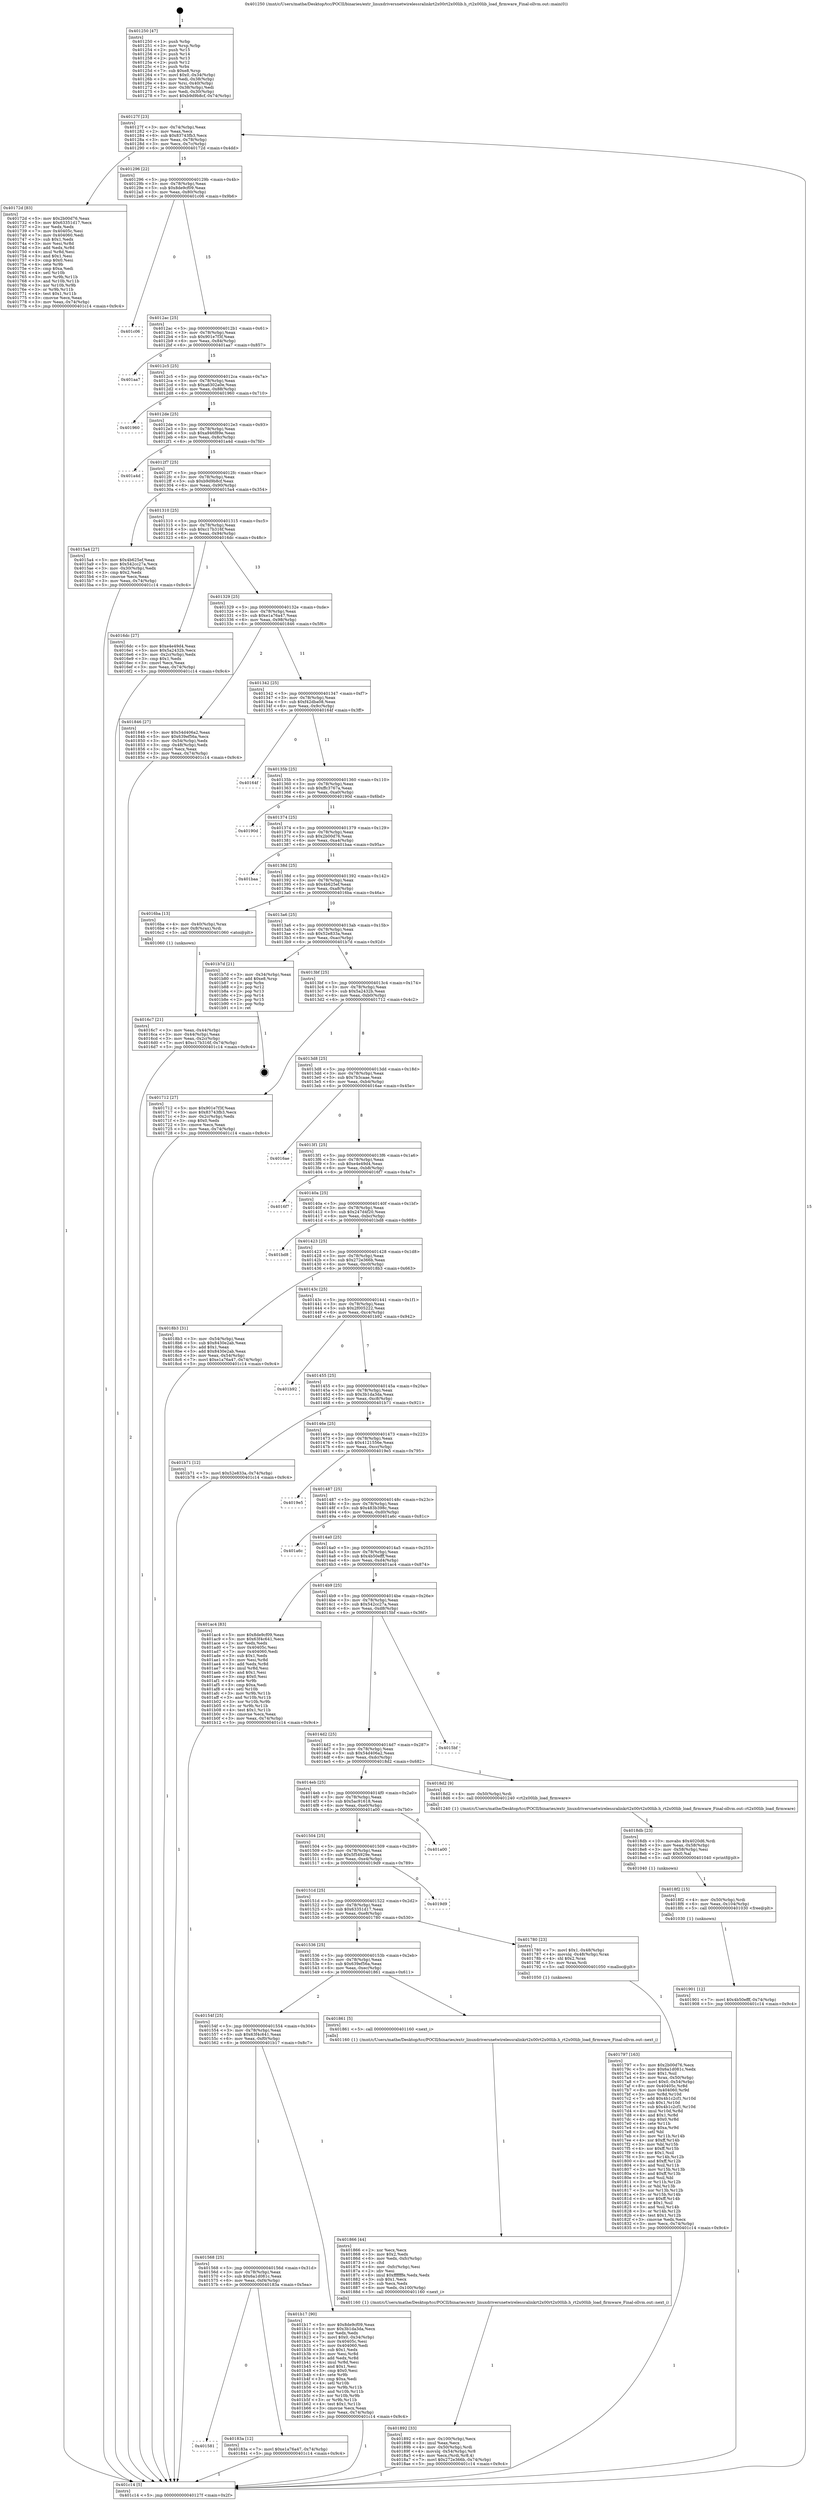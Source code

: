 digraph "0x401250" {
  label = "0x401250 (/mnt/c/Users/mathe/Desktop/tcc/POCII/binaries/extr_linuxdriversnetwirelessralinkrt2x00rt2x00lib.h_rt2x00lib_load_firmware_Final-ollvm.out::main(0))"
  labelloc = "t"
  node[shape=record]

  Entry [label="",width=0.3,height=0.3,shape=circle,fillcolor=black,style=filled]
  "0x40127f" [label="{
     0x40127f [23]\l
     | [instrs]\l
     &nbsp;&nbsp;0x40127f \<+3\>: mov -0x74(%rbp),%eax\l
     &nbsp;&nbsp;0x401282 \<+2\>: mov %eax,%ecx\l
     &nbsp;&nbsp;0x401284 \<+6\>: sub $0x83743fb3,%ecx\l
     &nbsp;&nbsp;0x40128a \<+3\>: mov %eax,-0x78(%rbp)\l
     &nbsp;&nbsp;0x40128d \<+3\>: mov %ecx,-0x7c(%rbp)\l
     &nbsp;&nbsp;0x401290 \<+6\>: je 000000000040172d \<main+0x4dd\>\l
  }"]
  "0x40172d" [label="{
     0x40172d [83]\l
     | [instrs]\l
     &nbsp;&nbsp;0x40172d \<+5\>: mov $0x2b00d76,%eax\l
     &nbsp;&nbsp;0x401732 \<+5\>: mov $0x63351d17,%ecx\l
     &nbsp;&nbsp;0x401737 \<+2\>: xor %edx,%edx\l
     &nbsp;&nbsp;0x401739 \<+7\>: mov 0x40405c,%esi\l
     &nbsp;&nbsp;0x401740 \<+7\>: mov 0x404060,%edi\l
     &nbsp;&nbsp;0x401747 \<+3\>: sub $0x1,%edx\l
     &nbsp;&nbsp;0x40174a \<+3\>: mov %esi,%r8d\l
     &nbsp;&nbsp;0x40174d \<+3\>: add %edx,%r8d\l
     &nbsp;&nbsp;0x401750 \<+4\>: imul %r8d,%esi\l
     &nbsp;&nbsp;0x401754 \<+3\>: and $0x1,%esi\l
     &nbsp;&nbsp;0x401757 \<+3\>: cmp $0x0,%esi\l
     &nbsp;&nbsp;0x40175a \<+4\>: sete %r9b\l
     &nbsp;&nbsp;0x40175e \<+3\>: cmp $0xa,%edi\l
     &nbsp;&nbsp;0x401761 \<+4\>: setl %r10b\l
     &nbsp;&nbsp;0x401765 \<+3\>: mov %r9b,%r11b\l
     &nbsp;&nbsp;0x401768 \<+3\>: and %r10b,%r11b\l
     &nbsp;&nbsp;0x40176b \<+3\>: xor %r10b,%r9b\l
     &nbsp;&nbsp;0x40176e \<+3\>: or %r9b,%r11b\l
     &nbsp;&nbsp;0x401771 \<+4\>: test $0x1,%r11b\l
     &nbsp;&nbsp;0x401775 \<+3\>: cmovne %ecx,%eax\l
     &nbsp;&nbsp;0x401778 \<+3\>: mov %eax,-0x74(%rbp)\l
     &nbsp;&nbsp;0x40177b \<+5\>: jmp 0000000000401c14 \<main+0x9c4\>\l
  }"]
  "0x401296" [label="{
     0x401296 [22]\l
     | [instrs]\l
     &nbsp;&nbsp;0x401296 \<+5\>: jmp 000000000040129b \<main+0x4b\>\l
     &nbsp;&nbsp;0x40129b \<+3\>: mov -0x78(%rbp),%eax\l
     &nbsp;&nbsp;0x40129e \<+5\>: sub $0x8de9cf09,%eax\l
     &nbsp;&nbsp;0x4012a3 \<+3\>: mov %eax,-0x80(%rbp)\l
     &nbsp;&nbsp;0x4012a6 \<+6\>: je 0000000000401c06 \<main+0x9b6\>\l
  }"]
  Exit [label="",width=0.3,height=0.3,shape=circle,fillcolor=black,style=filled,peripheries=2]
  "0x401c06" [label="{
     0x401c06\l
  }", style=dashed]
  "0x4012ac" [label="{
     0x4012ac [25]\l
     | [instrs]\l
     &nbsp;&nbsp;0x4012ac \<+5\>: jmp 00000000004012b1 \<main+0x61\>\l
     &nbsp;&nbsp;0x4012b1 \<+3\>: mov -0x78(%rbp),%eax\l
     &nbsp;&nbsp;0x4012b4 \<+5\>: sub $0x901e7f3f,%eax\l
     &nbsp;&nbsp;0x4012b9 \<+6\>: mov %eax,-0x84(%rbp)\l
     &nbsp;&nbsp;0x4012bf \<+6\>: je 0000000000401aa7 \<main+0x857\>\l
  }"]
  "0x401901" [label="{
     0x401901 [12]\l
     | [instrs]\l
     &nbsp;&nbsp;0x401901 \<+7\>: movl $0x4b50efff,-0x74(%rbp)\l
     &nbsp;&nbsp;0x401908 \<+5\>: jmp 0000000000401c14 \<main+0x9c4\>\l
  }"]
  "0x401aa7" [label="{
     0x401aa7\l
  }", style=dashed]
  "0x4012c5" [label="{
     0x4012c5 [25]\l
     | [instrs]\l
     &nbsp;&nbsp;0x4012c5 \<+5\>: jmp 00000000004012ca \<main+0x7a\>\l
     &nbsp;&nbsp;0x4012ca \<+3\>: mov -0x78(%rbp),%eax\l
     &nbsp;&nbsp;0x4012cd \<+5\>: sub $0xa6302a0e,%eax\l
     &nbsp;&nbsp;0x4012d2 \<+6\>: mov %eax,-0x88(%rbp)\l
     &nbsp;&nbsp;0x4012d8 \<+6\>: je 0000000000401960 \<main+0x710\>\l
  }"]
  "0x4018f2" [label="{
     0x4018f2 [15]\l
     | [instrs]\l
     &nbsp;&nbsp;0x4018f2 \<+4\>: mov -0x50(%rbp),%rdi\l
     &nbsp;&nbsp;0x4018f6 \<+6\>: mov %eax,-0x104(%rbp)\l
     &nbsp;&nbsp;0x4018fc \<+5\>: call 0000000000401030 \<free@plt\>\l
     | [calls]\l
     &nbsp;&nbsp;0x401030 \{1\} (unknown)\l
  }"]
  "0x401960" [label="{
     0x401960\l
  }", style=dashed]
  "0x4012de" [label="{
     0x4012de [25]\l
     | [instrs]\l
     &nbsp;&nbsp;0x4012de \<+5\>: jmp 00000000004012e3 \<main+0x93\>\l
     &nbsp;&nbsp;0x4012e3 \<+3\>: mov -0x78(%rbp),%eax\l
     &nbsp;&nbsp;0x4012e6 \<+5\>: sub $0xa946f89e,%eax\l
     &nbsp;&nbsp;0x4012eb \<+6\>: mov %eax,-0x8c(%rbp)\l
     &nbsp;&nbsp;0x4012f1 \<+6\>: je 0000000000401a4d \<main+0x7fd\>\l
  }"]
  "0x4018db" [label="{
     0x4018db [23]\l
     | [instrs]\l
     &nbsp;&nbsp;0x4018db \<+10\>: movabs $0x4020d6,%rdi\l
     &nbsp;&nbsp;0x4018e5 \<+3\>: mov %eax,-0x58(%rbp)\l
     &nbsp;&nbsp;0x4018e8 \<+3\>: mov -0x58(%rbp),%esi\l
     &nbsp;&nbsp;0x4018eb \<+2\>: mov $0x0,%al\l
     &nbsp;&nbsp;0x4018ed \<+5\>: call 0000000000401040 \<printf@plt\>\l
     | [calls]\l
     &nbsp;&nbsp;0x401040 \{1\} (unknown)\l
  }"]
  "0x401a4d" [label="{
     0x401a4d\l
  }", style=dashed]
  "0x4012f7" [label="{
     0x4012f7 [25]\l
     | [instrs]\l
     &nbsp;&nbsp;0x4012f7 \<+5\>: jmp 00000000004012fc \<main+0xac\>\l
     &nbsp;&nbsp;0x4012fc \<+3\>: mov -0x78(%rbp),%eax\l
     &nbsp;&nbsp;0x4012ff \<+5\>: sub $0xb9d9b8cf,%eax\l
     &nbsp;&nbsp;0x401304 \<+6\>: mov %eax,-0x90(%rbp)\l
     &nbsp;&nbsp;0x40130a \<+6\>: je 00000000004015a4 \<main+0x354\>\l
  }"]
  "0x401892" [label="{
     0x401892 [33]\l
     | [instrs]\l
     &nbsp;&nbsp;0x401892 \<+6\>: mov -0x100(%rbp),%ecx\l
     &nbsp;&nbsp;0x401898 \<+3\>: imul %eax,%ecx\l
     &nbsp;&nbsp;0x40189b \<+4\>: mov -0x50(%rbp),%rdi\l
     &nbsp;&nbsp;0x40189f \<+4\>: movslq -0x54(%rbp),%r8\l
     &nbsp;&nbsp;0x4018a3 \<+4\>: mov %ecx,(%rdi,%r8,4)\l
     &nbsp;&nbsp;0x4018a7 \<+7\>: movl $0x272e366b,-0x74(%rbp)\l
     &nbsp;&nbsp;0x4018ae \<+5\>: jmp 0000000000401c14 \<main+0x9c4\>\l
  }"]
  "0x4015a4" [label="{
     0x4015a4 [27]\l
     | [instrs]\l
     &nbsp;&nbsp;0x4015a4 \<+5\>: mov $0x4b625ef,%eax\l
     &nbsp;&nbsp;0x4015a9 \<+5\>: mov $0x542cc27a,%ecx\l
     &nbsp;&nbsp;0x4015ae \<+3\>: mov -0x30(%rbp),%edx\l
     &nbsp;&nbsp;0x4015b1 \<+3\>: cmp $0x2,%edx\l
     &nbsp;&nbsp;0x4015b4 \<+3\>: cmovne %ecx,%eax\l
     &nbsp;&nbsp;0x4015b7 \<+3\>: mov %eax,-0x74(%rbp)\l
     &nbsp;&nbsp;0x4015ba \<+5\>: jmp 0000000000401c14 \<main+0x9c4\>\l
  }"]
  "0x401310" [label="{
     0x401310 [25]\l
     | [instrs]\l
     &nbsp;&nbsp;0x401310 \<+5\>: jmp 0000000000401315 \<main+0xc5\>\l
     &nbsp;&nbsp;0x401315 \<+3\>: mov -0x78(%rbp),%eax\l
     &nbsp;&nbsp;0x401318 \<+5\>: sub $0xc17b316f,%eax\l
     &nbsp;&nbsp;0x40131d \<+6\>: mov %eax,-0x94(%rbp)\l
     &nbsp;&nbsp;0x401323 \<+6\>: je 00000000004016dc \<main+0x48c\>\l
  }"]
  "0x401c14" [label="{
     0x401c14 [5]\l
     | [instrs]\l
     &nbsp;&nbsp;0x401c14 \<+5\>: jmp 000000000040127f \<main+0x2f\>\l
  }"]
  "0x401250" [label="{
     0x401250 [47]\l
     | [instrs]\l
     &nbsp;&nbsp;0x401250 \<+1\>: push %rbp\l
     &nbsp;&nbsp;0x401251 \<+3\>: mov %rsp,%rbp\l
     &nbsp;&nbsp;0x401254 \<+2\>: push %r15\l
     &nbsp;&nbsp;0x401256 \<+2\>: push %r14\l
     &nbsp;&nbsp;0x401258 \<+2\>: push %r13\l
     &nbsp;&nbsp;0x40125a \<+2\>: push %r12\l
     &nbsp;&nbsp;0x40125c \<+1\>: push %rbx\l
     &nbsp;&nbsp;0x40125d \<+7\>: sub $0xe8,%rsp\l
     &nbsp;&nbsp;0x401264 \<+7\>: movl $0x0,-0x34(%rbp)\l
     &nbsp;&nbsp;0x40126b \<+3\>: mov %edi,-0x38(%rbp)\l
     &nbsp;&nbsp;0x40126e \<+4\>: mov %rsi,-0x40(%rbp)\l
     &nbsp;&nbsp;0x401272 \<+3\>: mov -0x38(%rbp),%edi\l
     &nbsp;&nbsp;0x401275 \<+3\>: mov %edi,-0x30(%rbp)\l
     &nbsp;&nbsp;0x401278 \<+7\>: movl $0xb9d9b8cf,-0x74(%rbp)\l
  }"]
  "0x401866" [label="{
     0x401866 [44]\l
     | [instrs]\l
     &nbsp;&nbsp;0x401866 \<+2\>: xor %ecx,%ecx\l
     &nbsp;&nbsp;0x401868 \<+5\>: mov $0x2,%edx\l
     &nbsp;&nbsp;0x40186d \<+6\>: mov %edx,-0xfc(%rbp)\l
     &nbsp;&nbsp;0x401873 \<+1\>: cltd\l
     &nbsp;&nbsp;0x401874 \<+6\>: mov -0xfc(%rbp),%esi\l
     &nbsp;&nbsp;0x40187a \<+2\>: idiv %esi\l
     &nbsp;&nbsp;0x40187c \<+6\>: imul $0xfffffffe,%edx,%edx\l
     &nbsp;&nbsp;0x401882 \<+3\>: sub $0x1,%ecx\l
     &nbsp;&nbsp;0x401885 \<+2\>: sub %ecx,%edx\l
     &nbsp;&nbsp;0x401887 \<+6\>: mov %edx,-0x100(%rbp)\l
     &nbsp;&nbsp;0x40188d \<+5\>: call 0000000000401160 \<next_i\>\l
     | [calls]\l
     &nbsp;&nbsp;0x401160 \{1\} (/mnt/c/Users/mathe/Desktop/tcc/POCII/binaries/extr_linuxdriversnetwirelessralinkrt2x00rt2x00lib.h_rt2x00lib_load_firmware_Final-ollvm.out::next_i)\l
  }"]
  "0x4016dc" [label="{
     0x4016dc [27]\l
     | [instrs]\l
     &nbsp;&nbsp;0x4016dc \<+5\>: mov $0xe4e49d4,%eax\l
     &nbsp;&nbsp;0x4016e1 \<+5\>: mov $0x5a2432b,%ecx\l
     &nbsp;&nbsp;0x4016e6 \<+3\>: mov -0x2c(%rbp),%edx\l
     &nbsp;&nbsp;0x4016e9 \<+3\>: cmp $0x1,%edx\l
     &nbsp;&nbsp;0x4016ec \<+3\>: cmovl %ecx,%eax\l
     &nbsp;&nbsp;0x4016ef \<+3\>: mov %eax,-0x74(%rbp)\l
     &nbsp;&nbsp;0x4016f2 \<+5\>: jmp 0000000000401c14 \<main+0x9c4\>\l
  }"]
  "0x401329" [label="{
     0x401329 [25]\l
     | [instrs]\l
     &nbsp;&nbsp;0x401329 \<+5\>: jmp 000000000040132e \<main+0xde\>\l
     &nbsp;&nbsp;0x40132e \<+3\>: mov -0x78(%rbp),%eax\l
     &nbsp;&nbsp;0x401331 \<+5\>: sub $0xe1a76a47,%eax\l
     &nbsp;&nbsp;0x401336 \<+6\>: mov %eax,-0x98(%rbp)\l
     &nbsp;&nbsp;0x40133c \<+6\>: je 0000000000401846 \<main+0x5f6\>\l
  }"]
  "0x401581" [label="{
     0x401581\l
  }", style=dashed]
  "0x401846" [label="{
     0x401846 [27]\l
     | [instrs]\l
     &nbsp;&nbsp;0x401846 \<+5\>: mov $0x54d406a2,%eax\l
     &nbsp;&nbsp;0x40184b \<+5\>: mov $0x639ef56a,%ecx\l
     &nbsp;&nbsp;0x401850 \<+3\>: mov -0x54(%rbp),%edx\l
     &nbsp;&nbsp;0x401853 \<+3\>: cmp -0x48(%rbp),%edx\l
     &nbsp;&nbsp;0x401856 \<+3\>: cmovl %ecx,%eax\l
     &nbsp;&nbsp;0x401859 \<+3\>: mov %eax,-0x74(%rbp)\l
     &nbsp;&nbsp;0x40185c \<+5\>: jmp 0000000000401c14 \<main+0x9c4\>\l
  }"]
  "0x401342" [label="{
     0x401342 [25]\l
     | [instrs]\l
     &nbsp;&nbsp;0x401342 \<+5\>: jmp 0000000000401347 \<main+0xf7\>\l
     &nbsp;&nbsp;0x401347 \<+3\>: mov -0x78(%rbp),%eax\l
     &nbsp;&nbsp;0x40134a \<+5\>: sub $0xf42dba08,%eax\l
     &nbsp;&nbsp;0x40134f \<+6\>: mov %eax,-0x9c(%rbp)\l
     &nbsp;&nbsp;0x401355 \<+6\>: je 000000000040164f \<main+0x3ff\>\l
  }"]
  "0x40183a" [label="{
     0x40183a [12]\l
     | [instrs]\l
     &nbsp;&nbsp;0x40183a \<+7\>: movl $0xe1a76a47,-0x74(%rbp)\l
     &nbsp;&nbsp;0x401841 \<+5\>: jmp 0000000000401c14 \<main+0x9c4\>\l
  }"]
  "0x40164f" [label="{
     0x40164f\l
  }", style=dashed]
  "0x40135b" [label="{
     0x40135b [25]\l
     | [instrs]\l
     &nbsp;&nbsp;0x40135b \<+5\>: jmp 0000000000401360 \<main+0x110\>\l
     &nbsp;&nbsp;0x401360 \<+3\>: mov -0x78(%rbp),%eax\l
     &nbsp;&nbsp;0x401363 \<+5\>: sub $0xffc3767a,%eax\l
     &nbsp;&nbsp;0x401368 \<+6\>: mov %eax,-0xa0(%rbp)\l
     &nbsp;&nbsp;0x40136e \<+6\>: je 000000000040190d \<main+0x6bd\>\l
  }"]
  "0x401568" [label="{
     0x401568 [25]\l
     | [instrs]\l
     &nbsp;&nbsp;0x401568 \<+5\>: jmp 000000000040156d \<main+0x31d\>\l
     &nbsp;&nbsp;0x40156d \<+3\>: mov -0x78(%rbp),%eax\l
     &nbsp;&nbsp;0x401570 \<+5\>: sub $0x6a1d081c,%eax\l
     &nbsp;&nbsp;0x401575 \<+6\>: mov %eax,-0xf4(%rbp)\l
     &nbsp;&nbsp;0x40157b \<+6\>: je 000000000040183a \<main+0x5ea\>\l
  }"]
  "0x40190d" [label="{
     0x40190d\l
  }", style=dashed]
  "0x401374" [label="{
     0x401374 [25]\l
     | [instrs]\l
     &nbsp;&nbsp;0x401374 \<+5\>: jmp 0000000000401379 \<main+0x129\>\l
     &nbsp;&nbsp;0x401379 \<+3\>: mov -0x78(%rbp),%eax\l
     &nbsp;&nbsp;0x40137c \<+5\>: sub $0x2b00d76,%eax\l
     &nbsp;&nbsp;0x401381 \<+6\>: mov %eax,-0xa4(%rbp)\l
     &nbsp;&nbsp;0x401387 \<+6\>: je 0000000000401baa \<main+0x95a\>\l
  }"]
  "0x401b17" [label="{
     0x401b17 [90]\l
     | [instrs]\l
     &nbsp;&nbsp;0x401b17 \<+5\>: mov $0x8de9cf09,%eax\l
     &nbsp;&nbsp;0x401b1c \<+5\>: mov $0x3b1da3da,%ecx\l
     &nbsp;&nbsp;0x401b21 \<+2\>: xor %edx,%edx\l
     &nbsp;&nbsp;0x401b23 \<+7\>: movl $0x0,-0x34(%rbp)\l
     &nbsp;&nbsp;0x401b2a \<+7\>: mov 0x40405c,%esi\l
     &nbsp;&nbsp;0x401b31 \<+7\>: mov 0x404060,%edi\l
     &nbsp;&nbsp;0x401b38 \<+3\>: sub $0x1,%edx\l
     &nbsp;&nbsp;0x401b3b \<+3\>: mov %esi,%r8d\l
     &nbsp;&nbsp;0x401b3e \<+3\>: add %edx,%r8d\l
     &nbsp;&nbsp;0x401b41 \<+4\>: imul %r8d,%esi\l
     &nbsp;&nbsp;0x401b45 \<+3\>: and $0x1,%esi\l
     &nbsp;&nbsp;0x401b48 \<+3\>: cmp $0x0,%esi\l
     &nbsp;&nbsp;0x401b4b \<+4\>: sete %r9b\l
     &nbsp;&nbsp;0x401b4f \<+3\>: cmp $0xa,%edi\l
     &nbsp;&nbsp;0x401b52 \<+4\>: setl %r10b\l
     &nbsp;&nbsp;0x401b56 \<+3\>: mov %r9b,%r11b\l
     &nbsp;&nbsp;0x401b59 \<+3\>: and %r10b,%r11b\l
     &nbsp;&nbsp;0x401b5c \<+3\>: xor %r10b,%r9b\l
     &nbsp;&nbsp;0x401b5f \<+3\>: or %r9b,%r11b\l
     &nbsp;&nbsp;0x401b62 \<+4\>: test $0x1,%r11b\l
     &nbsp;&nbsp;0x401b66 \<+3\>: cmovne %ecx,%eax\l
     &nbsp;&nbsp;0x401b69 \<+3\>: mov %eax,-0x74(%rbp)\l
     &nbsp;&nbsp;0x401b6c \<+5\>: jmp 0000000000401c14 \<main+0x9c4\>\l
  }"]
  "0x401baa" [label="{
     0x401baa\l
  }", style=dashed]
  "0x40138d" [label="{
     0x40138d [25]\l
     | [instrs]\l
     &nbsp;&nbsp;0x40138d \<+5\>: jmp 0000000000401392 \<main+0x142\>\l
     &nbsp;&nbsp;0x401392 \<+3\>: mov -0x78(%rbp),%eax\l
     &nbsp;&nbsp;0x401395 \<+5\>: sub $0x4b625ef,%eax\l
     &nbsp;&nbsp;0x40139a \<+6\>: mov %eax,-0xa8(%rbp)\l
     &nbsp;&nbsp;0x4013a0 \<+6\>: je 00000000004016ba \<main+0x46a\>\l
  }"]
  "0x40154f" [label="{
     0x40154f [25]\l
     | [instrs]\l
     &nbsp;&nbsp;0x40154f \<+5\>: jmp 0000000000401554 \<main+0x304\>\l
     &nbsp;&nbsp;0x401554 \<+3\>: mov -0x78(%rbp),%eax\l
     &nbsp;&nbsp;0x401557 \<+5\>: sub $0x63f4c641,%eax\l
     &nbsp;&nbsp;0x40155c \<+6\>: mov %eax,-0xf0(%rbp)\l
     &nbsp;&nbsp;0x401562 \<+6\>: je 0000000000401b17 \<main+0x8c7\>\l
  }"]
  "0x4016ba" [label="{
     0x4016ba [13]\l
     | [instrs]\l
     &nbsp;&nbsp;0x4016ba \<+4\>: mov -0x40(%rbp),%rax\l
     &nbsp;&nbsp;0x4016be \<+4\>: mov 0x8(%rax),%rdi\l
     &nbsp;&nbsp;0x4016c2 \<+5\>: call 0000000000401060 \<atoi@plt\>\l
     | [calls]\l
     &nbsp;&nbsp;0x401060 \{1\} (unknown)\l
  }"]
  "0x4013a6" [label="{
     0x4013a6 [25]\l
     | [instrs]\l
     &nbsp;&nbsp;0x4013a6 \<+5\>: jmp 00000000004013ab \<main+0x15b\>\l
     &nbsp;&nbsp;0x4013ab \<+3\>: mov -0x78(%rbp),%eax\l
     &nbsp;&nbsp;0x4013ae \<+5\>: sub $0x52e833a,%eax\l
     &nbsp;&nbsp;0x4013b3 \<+6\>: mov %eax,-0xac(%rbp)\l
     &nbsp;&nbsp;0x4013b9 \<+6\>: je 0000000000401b7d \<main+0x92d\>\l
  }"]
  "0x4016c7" [label="{
     0x4016c7 [21]\l
     | [instrs]\l
     &nbsp;&nbsp;0x4016c7 \<+3\>: mov %eax,-0x44(%rbp)\l
     &nbsp;&nbsp;0x4016ca \<+3\>: mov -0x44(%rbp),%eax\l
     &nbsp;&nbsp;0x4016cd \<+3\>: mov %eax,-0x2c(%rbp)\l
     &nbsp;&nbsp;0x4016d0 \<+7\>: movl $0xc17b316f,-0x74(%rbp)\l
     &nbsp;&nbsp;0x4016d7 \<+5\>: jmp 0000000000401c14 \<main+0x9c4\>\l
  }"]
  "0x401861" [label="{
     0x401861 [5]\l
     | [instrs]\l
     &nbsp;&nbsp;0x401861 \<+5\>: call 0000000000401160 \<next_i\>\l
     | [calls]\l
     &nbsp;&nbsp;0x401160 \{1\} (/mnt/c/Users/mathe/Desktop/tcc/POCII/binaries/extr_linuxdriversnetwirelessralinkrt2x00rt2x00lib.h_rt2x00lib_load_firmware_Final-ollvm.out::next_i)\l
  }"]
  "0x401b7d" [label="{
     0x401b7d [21]\l
     | [instrs]\l
     &nbsp;&nbsp;0x401b7d \<+3\>: mov -0x34(%rbp),%eax\l
     &nbsp;&nbsp;0x401b80 \<+7\>: add $0xe8,%rsp\l
     &nbsp;&nbsp;0x401b87 \<+1\>: pop %rbx\l
     &nbsp;&nbsp;0x401b88 \<+2\>: pop %r12\l
     &nbsp;&nbsp;0x401b8a \<+2\>: pop %r13\l
     &nbsp;&nbsp;0x401b8c \<+2\>: pop %r14\l
     &nbsp;&nbsp;0x401b8e \<+2\>: pop %r15\l
     &nbsp;&nbsp;0x401b90 \<+1\>: pop %rbp\l
     &nbsp;&nbsp;0x401b91 \<+1\>: ret\l
  }"]
  "0x4013bf" [label="{
     0x4013bf [25]\l
     | [instrs]\l
     &nbsp;&nbsp;0x4013bf \<+5\>: jmp 00000000004013c4 \<main+0x174\>\l
     &nbsp;&nbsp;0x4013c4 \<+3\>: mov -0x78(%rbp),%eax\l
     &nbsp;&nbsp;0x4013c7 \<+5\>: sub $0x5a2432b,%eax\l
     &nbsp;&nbsp;0x4013cc \<+6\>: mov %eax,-0xb0(%rbp)\l
     &nbsp;&nbsp;0x4013d2 \<+6\>: je 0000000000401712 \<main+0x4c2\>\l
  }"]
  "0x401797" [label="{
     0x401797 [163]\l
     | [instrs]\l
     &nbsp;&nbsp;0x401797 \<+5\>: mov $0x2b00d76,%ecx\l
     &nbsp;&nbsp;0x40179c \<+5\>: mov $0x6a1d081c,%edx\l
     &nbsp;&nbsp;0x4017a1 \<+3\>: mov $0x1,%sil\l
     &nbsp;&nbsp;0x4017a4 \<+4\>: mov %rax,-0x50(%rbp)\l
     &nbsp;&nbsp;0x4017a8 \<+7\>: movl $0x0,-0x54(%rbp)\l
     &nbsp;&nbsp;0x4017af \<+8\>: mov 0x40405c,%r8d\l
     &nbsp;&nbsp;0x4017b7 \<+8\>: mov 0x404060,%r9d\l
     &nbsp;&nbsp;0x4017bf \<+3\>: mov %r8d,%r10d\l
     &nbsp;&nbsp;0x4017c2 \<+7\>: add $0x4b1c2cf1,%r10d\l
     &nbsp;&nbsp;0x4017c9 \<+4\>: sub $0x1,%r10d\l
     &nbsp;&nbsp;0x4017cd \<+7\>: sub $0x4b1c2cf1,%r10d\l
     &nbsp;&nbsp;0x4017d4 \<+4\>: imul %r10d,%r8d\l
     &nbsp;&nbsp;0x4017d8 \<+4\>: and $0x1,%r8d\l
     &nbsp;&nbsp;0x4017dc \<+4\>: cmp $0x0,%r8d\l
     &nbsp;&nbsp;0x4017e0 \<+4\>: sete %r11b\l
     &nbsp;&nbsp;0x4017e4 \<+4\>: cmp $0xa,%r9d\l
     &nbsp;&nbsp;0x4017e8 \<+3\>: setl %bl\l
     &nbsp;&nbsp;0x4017eb \<+3\>: mov %r11b,%r14b\l
     &nbsp;&nbsp;0x4017ee \<+4\>: xor $0xff,%r14b\l
     &nbsp;&nbsp;0x4017f2 \<+3\>: mov %bl,%r15b\l
     &nbsp;&nbsp;0x4017f5 \<+4\>: xor $0xff,%r15b\l
     &nbsp;&nbsp;0x4017f9 \<+4\>: xor $0x1,%sil\l
     &nbsp;&nbsp;0x4017fd \<+3\>: mov %r14b,%r12b\l
     &nbsp;&nbsp;0x401800 \<+4\>: and $0xff,%r12b\l
     &nbsp;&nbsp;0x401804 \<+3\>: and %sil,%r11b\l
     &nbsp;&nbsp;0x401807 \<+3\>: mov %r15b,%r13b\l
     &nbsp;&nbsp;0x40180a \<+4\>: and $0xff,%r13b\l
     &nbsp;&nbsp;0x40180e \<+3\>: and %sil,%bl\l
     &nbsp;&nbsp;0x401811 \<+3\>: or %r11b,%r12b\l
     &nbsp;&nbsp;0x401814 \<+3\>: or %bl,%r13b\l
     &nbsp;&nbsp;0x401817 \<+3\>: xor %r13b,%r12b\l
     &nbsp;&nbsp;0x40181a \<+3\>: or %r15b,%r14b\l
     &nbsp;&nbsp;0x40181d \<+4\>: xor $0xff,%r14b\l
     &nbsp;&nbsp;0x401821 \<+4\>: or $0x1,%sil\l
     &nbsp;&nbsp;0x401825 \<+3\>: and %sil,%r14b\l
     &nbsp;&nbsp;0x401828 \<+3\>: or %r14b,%r12b\l
     &nbsp;&nbsp;0x40182b \<+4\>: test $0x1,%r12b\l
     &nbsp;&nbsp;0x40182f \<+3\>: cmovne %edx,%ecx\l
     &nbsp;&nbsp;0x401832 \<+3\>: mov %ecx,-0x74(%rbp)\l
     &nbsp;&nbsp;0x401835 \<+5\>: jmp 0000000000401c14 \<main+0x9c4\>\l
  }"]
  "0x401712" [label="{
     0x401712 [27]\l
     | [instrs]\l
     &nbsp;&nbsp;0x401712 \<+5\>: mov $0x901e7f3f,%eax\l
     &nbsp;&nbsp;0x401717 \<+5\>: mov $0x83743fb3,%ecx\l
     &nbsp;&nbsp;0x40171c \<+3\>: mov -0x2c(%rbp),%edx\l
     &nbsp;&nbsp;0x40171f \<+3\>: cmp $0x0,%edx\l
     &nbsp;&nbsp;0x401722 \<+3\>: cmove %ecx,%eax\l
     &nbsp;&nbsp;0x401725 \<+3\>: mov %eax,-0x74(%rbp)\l
     &nbsp;&nbsp;0x401728 \<+5\>: jmp 0000000000401c14 \<main+0x9c4\>\l
  }"]
  "0x4013d8" [label="{
     0x4013d8 [25]\l
     | [instrs]\l
     &nbsp;&nbsp;0x4013d8 \<+5\>: jmp 00000000004013dd \<main+0x18d\>\l
     &nbsp;&nbsp;0x4013dd \<+3\>: mov -0x78(%rbp),%eax\l
     &nbsp;&nbsp;0x4013e0 \<+5\>: sub $0x7b3caae,%eax\l
     &nbsp;&nbsp;0x4013e5 \<+6\>: mov %eax,-0xb4(%rbp)\l
     &nbsp;&nbsp;0x4013eb \<+6\>: je 00000000004016ae \<main+0x45e\>\l
  }"]
  "0x401536" [label="{
     0x401536 [25]\l
     | [instrs]\l
     &nbsp;&nbsp;0x401536 \<+5\>: jmp 000000000040153b \<main+0x2eb\>\l
     &nbsp;&nbsp;0x40153b \<+3\>: mov -0x78(%rbp),%eax\l
     &nbsp;&nbsp;0x40153e \<+5\>: sub $0x639ef56a,%eax\l
     &nbsp;&nbsp;0x401543 \<+6\>: mov %eax,-0xec(%rbp)\l
     &nbsp;&nbsp;0x401549 \<+6\>: je 0000000000401861 \<main+0x611\>\l
  }"]
  "0x4016ae" [label="{
     0x4016ae\l
  }", style=dashed]
  "0x4013f1" [label="{
     0x4013f1 [25]\l
     | [instrs]\l
     &nbsp;&nbsp;0x4013f1 \<+5\>: jmp 00000000004013f6 \<main+0x1a6\>\l
     &nbsp;&nbsp;0x4013f6 \<+3\>: mov -0x78(%rbp),%eax\l
     &nbsp;&nbsp;0x4013f9 \<+5\>: sub $0xe4e49d4,%eax\l
     &nbsp;&nbsp;0x4013fe \<+6\>: mov %eax,-0xb8(%rbp)\l
     &nbsp;&nbsp;0x401404 \<+6\>: je 00000000004016f7 \<main+0x4a7\>\l
  }"]
  "0x401780" [label="{
     0x401780 [23]\l
     | [instrs]\l
     &nbsp;&nbsp;0x401780 \<+7\>: movl $0x1,-0x48(%rbp)\l
     &nbsp;&nbsp;0x401787 \<+4\>: movslq -0x48(%rbp),%rax\l
     &nbsp;&nbsp;0x40178b \<+4\>: shl $0x2,%rax\l
     &nbsp;&nbsp;0x40178f \<+3\>: mov %rax,%rdi\l
     &nbsp;&nbsp;0x401792 \<+5\>: call 0000000000401050 \<malloc@plt\>\l
     | [calls]\l
     &nbsp;&nbsp;0x401050 \{1\} (unknown)\l
  }"]
  "0x4016f7" [label="{
     0x4016f7\l
  }", style=dashed]
  "0x40140a" [label="{
     0x40140a [25]\l
     | [instrs]\l
     &nbsp;&nbsp;0x40140a \<+5\>: jmp 000000000040140f \<main+0x1bf\>\l
     &nbsp;&nbsp;0x40140f \<+3\>: mov -0x78(%rbp),%eax\l
     &nbsp;&nbsp;0x401412 \<+5\>: sub $0x247d4f20,%eax\l
     &nbsp;&nbsp;0x401417 \<+6\>: mov %eax,-0xbc(%rbp)\l
     &nbsp;&nbsp;0x40141d \<+6\>: je 0000000000401bd8 \<main+0x988\>\l
  }"]
  "0x40151d" [label="{
     0x40151d [25]\l
     | [instrs]\l
     &nbsp;&nbsp;0x40151d \<+5\>: jmp 0000000000401522 \<main+0x2d2\>\l
     &nbsp;&nbsp;0x401522 \<+3\>: mov -0x78(%rbp),%eax\l
     &nbsp;&nbsp;0x401525 \<+5\>: sub $0x63351d17,%eax\l
     &nbsp;&nbsp;0x40152a \<+6\>: mov %eax,-0xe8(%rbp)\l
     &nbsp;&nbsp;0x401530 \<+6\>: je 0000000000401780 \<main+0x530\>\l
  }"]
  "0x401bd8" [label="{
     0x401bd8\l
  }", style=dashed]
  "0x401423" [label="{
     0x401423 [25]\l
     | [instrs]\l
     &nbsp;&nbsp;0x401423 \<+5\>: jmp 0000000000401428 \<main+0x1d8\>\l
     &nbsp;&nbsp;0x401428 \<+3\>: mov -0x78(%rbp),%eax\l
     &nbsp;&nbsp;0x40142b \<+5\>: sub $0x272e366b,%eax\l
     &nbsp;&nbsp;0x401430 \<+6\>: mov %eax,-0xc0(%rbp)\l
     &nbsp;&nbsp;0x401436 \<+6\>: je 00000000004018b3 \<main+0x663\>\l
  }"]
  "0x4019d9" [label="{
     0x4019d9\l
  }", style=dashed]
  "0x4018b3" [label="{
     0x4018b3 [31]\l
     | [instrs]\l
     &nbsp;&nbsp;0x4018b3 \<+3\>: mov -0x54(%rbp),%eax\l
     &nbsp;&nbsp;0x4018b6 \<+5\>: sub $0x8430e2ab,%eax\l
     &nbsp;&nbsp;0x4018bb \<+3\>: add $0x1,%eax\l
     &nbsp;&nbsp;0x4018be \<+5\>: add $0x8430e2ab,%eax\l
     &nbsp;&nbsp;0x4018c3 \<+3\>: mov %eax,-0x54(%rbp)\l
     &nbsp;&nbsp;0x4018c6 \<+7\>: movl $0xe1a76a47,-0x74(%rbp)\l
     &nbsp;&nbsp;0x4018cd \<+5\>: jmp 0000000000401c14 \<main+0x9c4\>\l
  }"]
  "0x40143c" [label="{
     0x40143c [25]\l
     | [instrs]\l
     &nbsp;&nbsp;0x40143c \<+5\>: jmp 0000000000401441 \<main+0x1f1\>\l
     &nbsp;&nbsp;0x401441 \<+3\>: mov -0x78(%rbp),%eax\l
     &nbsp;&nbsp;0x401444 \<+5\>: sub $0x2f005222,%eax\l
     &nbsp;&nbsp;0x401449 \<+6\>: mov %eax,-0xc4(%rbp)\l
     &nbsp;&nbsp;0x40144f \<+6\>: je 0000000000401b92 \<main+0x942\>\l
  }"]
  "0x401504" [label="{
     0x401504 [25]\l
     | [instrs]\l
     &nbsp;&nbsp;0x401504 \<+5\>: jmp 0000000000401509 \<main+0x2b9\>\l
     &nbsp;&nbsp;0x401509 \<+3\>: mov -0x78(%rbp),%eax\l
     &nbsp;&nbsp;0x40150c \<+5\>: sub $0x5f54929e,%eax\l
     &nbsp;&nbsp;0x401511 \<+6\>: mov %eax,-0xe4(%rbp)\l
     &nbsp;&nbsp;0x401517 \<+6\>: je 00000000004019d9 \<main+0x789\>\l
  }"]
  "0x401b92" [label="{
     0x401b92\l
  }", style=dashed]
  "0x401455" [label="{
     0x401455 [25]\l
     | [instrs]\l
     &nbsp;&nbsp;0x401455 \<+5\>: jmp 000000000040145a \<main+0x20a\>\l
     &nbsp;&nbsp;0x40145a \<+3\>: mov -0x78(%rbp),%eax\l
     &nbsp;&nbsp;0x40145d \<+5\>: sub $0x3b1da3da,%eax\l
     &nbsp;&nbsp;0x401462 \<+6\>: mov %eax,-0xc8(%rbp)\l
     &nbsp;&nbsp;0x401468 \<+6\>: je 0000000000401b71 \<main+0x921\>\l
  }"]
  "0x401a00" [label="{
     0x401a00\l
  }", style=dashed]
  "0x401b71" [label="{
     0x401b71 [12]\l
     | [instrs]\l
     &nbsp;&nbsp;0x401b71 \<+7\>: movl $0x52e833a,-0x74(%rbp)\l
     &nbsp;&nbsp;0x401b78 \<+5\>: jmp 0000000000401c14 \<main+0x9c4\>\l
  }"]
  "0x40146e" [label="{
     0x40146e [25]\l
     | [instrs]\l
     &nbsp;&nbsp;0x40146e \<+5\>: jmp 0000000000401473 \<main+0x223\>\l
     &nbsp;&nbsp;0x401473 \<+3\>: mov -0x78(%rbp),%eax\l
     &nbsp;&nbsp;0x401476 \<+5\>: sub $0x4121556e,%eax\l
     &nbsp;&nbsp;0x40147b \<+6\>: mov %eax,-0xcc(%rbp)\l
     &nbsp;&nbsp;0x401481 \<+6\>: je 00000000004019e5 \<main+0x795\>\l
  }"]
  "0x4014eb" [label="{
     0x4014eb [25]\l
     | [instrs]\l
     &nbsp;&nbsp;0x4014eb \<+5\>: jmp 00000000004014f0 \<main+0x2a0\>\l
     &nbsp;&nbsp;0x4014f0 \<+3\>: mov -0x78(%rbp),%eax\l
     &nbsp;&nbsp;0x4014f3 \<+5\>: sub $0x5ac91618,%eax\l
     &nbsp;&nbsp;0x4014f8 \<+6\>: mov %eax,-0xe0(%rbp)\l
     &nbsp;&nbsp;0x4014fe \<+6\>: je 0000000000401a00 \<main+0x7b0\>\l
  }"]
  "0x4019e5" [label="{
     0x4019e5\l
  }", style=dashed]
  "0x401487" [label="{
     0x401487 [25]\l
     | [instrs]\l
     &nbsp;&nbsp;0x401487 \<+5\>: jmp 000000000040148c \<main+0x23c\>\l
     &nbsp;&nbsp;0x40148c \<+3\>: mov -0x78(%rbp),%eax\l
     &nbsp;&nbsp;0x40148f \<+5\>: sub $0x483b398c,%eax\l
     &nbsp;&nbsp;0x401494 \<+6\>: mov %eax,-0xd0(%rbp)\l
     &nbsp;&nbsp;0x40149a \<+6\>: je 0000000000401a6c \<main+0x81c\>\l
  }"]
  "0x4018d2" [label="{
     0x4018d2 [9]\l
     | [instrs]\l
     &nbsp;&nbsp;0x4018d2 \<+4\>: mov -0x50(%rbp),%rdi\l
     &nbsp;&nbsp;0x4018d6 \<+5\>: call 0000000000401240 \<rt2x00lib_load_firmware\>\l
     | [calls]\l
     &nbsp;&nbsp;0x401240 \{1\} (/mnt/c/Users/mathe/Desktop/tcc/POCII/binaries/extr_linuxdriversnetwirelessralinkrt2x00rt2x00lib.h_rt2x00lib_load_firmware_Final-ollvm.out::rt2x00lib_load_firmware)\l
  }"]
  "0x401a6c" [label="{
     0x401a6c\l
  }", style=dashed]
  "0x4014a0" [label="{
     0x4014a0 [25]\l
     | [instrs]\l
     &nbsp;&nbsp;0x4014a0 \<+5\>: jmp 00000000004014a5 \<main+0x255\>\l
     &nbsp;&nbsp;0x4014a5 \<+3\>: mov -0x78(%rbp),%eax\l
     &nbsp;&nbsp;0x4014a8 \<+5\>: sub $0x4b50efff,%eax\l
     &nbsp;&nbsp;0x4014ad \<+6\>: mov %eax,-0xd4(%rbp)\l
     &nbsp;&nbsp;0x4014b3 \<+6\>: je 0000000000401ac4 \<main+0x874\>\l
  }"]
  "0x4014d2" [label="{
     0x4014d2 [25]\l
     | [instrs]\l
     &nbsp;&nbsp;0x4014d2 \<+5\>: jmp 00000000004014d7 \<main+0x287\>\l
     &nbsp;&nbsp;0x4014d7 \<+3\>: mov -0x78(%rbp),%eax\l
     &nbsp;&nbsp;0x4014da \<+5\>: sub $0x54d406a2,%eax\l
     &nbsp;&nbsp;0x4014df \<+6\>: mov %eax,-0xdc(%rbp)\l
     &nbsp;&nbsp;0x4014e5 \<+6\>: je 00000000004018d2 \<main+0x682\>\l
  }"]
  "0x401ac4" [label="{
     0x401ac4 [83]\l
     | [instrs]\l
     &nbsp;&nbsp;0x401ac4 \<+5\>: mov $0x8de9cf09,%eax\l
     &nbsp;&nbsp;0x401ac9 \<+5\>: mov $0x63f4c641,%ecx\l
     &nbsp;&nbsp;0x401ace \<+2\>: xor %edx,%edx\l
     &nbsp;&nbsp;0x401ad0 \<+7\>: mov 0x40405c,%esi\l
     &nbsp;&nbsp;0x401ad7 \<+7\>: mov 0x404060,%edi\l
     &nbsp;&nbsp;0x401ade \<+3\>: sub $0x1,%edx\l
     &nbsp;&nbsp;0x401ae1 \<+3\>: mov %esi,%r8d\l
     &nbsp;&nbsp;0x401ae4 \<+3\>: add %edx,%r8d\l
     &nbsp;&nbsp;0x401ae7 \<+4\>: imul %r8d,%esi\l
     &nbsp;&nbsp;0x401aeb \<+3\>: and $0x1,%esi\l
     &nbsp;&nbsp;0x401aee \<+3\>: cmp $0x0,%esi\l
     &nbsp;&nbsp;0x401af1 \<+4\>: sete %r9b\l
     &nbsp;&nbsp;0x401af5 \<+3\>: cmp $0xa,%edi\l
     &nbsp;&nbsp;0x401af8 \<+4\>: setl %r10b\l
     &nbsp;&nbsp;0x401afc \<+3\>: mov %r9b,%r11b\l
     &nbsp;&nbsp;0x401aff \<+3\>: and %r10b,%r11b\l
     &nbsp;&nbsp;0x401b02 \<+3\>: xor %r10b,%r9b\l
     &nbsp;&nbsp;0x401b05 \<+3\>: or %r9b,%r11b\l
     &nbsp;&nbsp;0x401b08 \<+4\>: test $0x1,%r11b\l
     &nbsp;&nbsp;0x401b0c \<+3\>: cmovne %ecx,%eax\l
     &nbsp;&nbsp;0x401b0f \<+3\>: mov %eax,-0x74(%rbp)\l
     &nbsp;&nbsp;0x401b12 \<+5\>: jmp 0000000000401c14 \<main+0x9c4\>\l
  }"]
  "0x4014b9" [label="{
     0x4014b9 [25]\l
     | [instrs]\l
     &nbsp;&nbsp;0x4014b9 \<+5\>: jmp 00000000004014be \<main+0x26e\>\l
     &nbsp;&nbsp;0x4014be \<+3\>: mov -0x78(%rbp),%eax\l
     &nbsp;&nbsp;0x4014c1 \<+5\>: sub $0x542cc27a,%eax\l
     &nbsp;&nbsp;0x4014c6 \<+6\>: mov %eax,-0xd8(%rbp)\l
     &nbsp;&nbsp;0x4014cc \<+6\>: je 00000000004015bf \<main+0x36f\>\l
  }"]
  "0x4015bf" [label="{
     0x4015bf\l
  }", style=dashed]
  Entry -> "0x401250" [label=" 1"]
  "0x40127f" -> "0x40172d" [label=" 1"]
  "0x40127f" -> "0x401296" [label=" 15"]
  "0x401b7d" -> Exit [label=" 1"]
  "0x401296" -> "0x401c06" [label=" 0"]
  "0x401296" -> "0x4012ac" [label=" 15"]
  "0x401b71" -> "0x401c14" [label=" 1"]
  "0x4012ac" -> "0x401aa7" [label=" 0"]
  "0x4012ac" -> "0x4012c5" [label=" 15"]
  "0x401b17" -> "0x401c14" [label=" 1"]
  "0x4012c5" -> "0x401960" [label=" 0"]
  "0x4012c5" -> "0x4012de" [label=" 15"]
  "0x401ac4" -> "0x401c14" [label=" 1"]
  "0x4012de" -> "0x401a4d" [label=" 0"]
  "0x4012de" -> "0x4012f7" [label=" 15"]
  "0x401901" -> "0x401c14" [label=" 1"]
  "0x4012f7" -> "0x4015a4" [label=" 1"]
  "0x4012f7" -> "0x401310" [label=" 14"]
  "0x4015a4" -> "0x401c14" [label=" 1"]
  "0x401250" -> "0x40127f" [label=" 1"]
  "0x401c14" -> "0x40127f" [label=" 15"]
  "0x4018f2" -> "0x401901" [label=" 1"]
  "0x401310" -> "0x4016dc" [label=" 1"]
  "0x401310" -> "0x401329" [label=" 13"]
  "0x4018db" -> "0x4018f2" [label=" 1"]
  "0x401329" -> "0x401846" [label=" 2"]
  "0x401329" -> "0x401342" [label=" 11"]
  "0x4018d2" -> "0x4018db" [label=" 1"]
  "0x401342" -> "0x40164f" [label=" 0"]
  "0x401342" -> "0x40135b" [label=" 11"]
  "0x4018b3" -> "0x401c14" [label=" 1"]
  "0x40135b" -> "0x40190d" [label=" 0"]
  "0x40135b" -> "0x401374" [label=" 11"]
  "0x401866" -> "0x401892" [label=" 1"]
  "0x401374" -> "0x401baa" [label=" 0"]
  "0x401374" -> "0x40138d" [label=" 11"]
  "0x401861" -> "0x401866" [label=" 1"]
  "0x40138d" -> "0x4016ba" [label=" 1"]
  "0x40138d" -> "0x4013a6" [label=" 10"]
  "0x4016ba" -> "0x4016c7" [label=" 1"]
  "0x4016c7" -> "0x401c14" [label=" 1"]
  "0x4016dc" -> "0x401c14" [label=" 1"]
  "0x40183a" -> "0x401c14" [label=" 1"]
  "0x4013a6" -> "0x401b7d" [label=" 1"]
  "0x4013a6" -> "0x4013bf" [label=" 9"]
  "0x401568" -> "0x401581" [label=" 0"]
  "0x4013bf" -> "0x401712" [label=" 1"]
  "0x4013bf" -> "0x4013d8" [label=" 8"]
  "0x401712" -> "0x401c14" [label=" 1"]
  "0x40172d" -> "0x401c14" [label=" 1"]
  "0x401892" -> "0x401c14" [label=" 1"]
  "0x4013d8" -> "0x4016ae" [label=" 0"]
  "0x4013d8" -> "0x4013f1" [label=" 8"]
  "0x40154f" -> "0x401568" [label=" 1"]
  "0x4013f1" -> "0x4016f7" [label=" 0"]
  "0x4013f1" -> "0x40140a" [label=" 8"]
  "0x40154f" -> "0x401b17" [label=" 1"]
  "0x40140a" -> "0x401bd8" [label=" 0"]
  "0x40140a" -> "0x401423" [label=" 8"]
  "0x401536" -> "0x40154f" [label=" 2"]
  "0x401423" -> "0x4018b3" [label=" 1"]
  "0x401423" -> "0x40143c" [label=" 7"]
  "0x401536" -> "0x401861" [label=" 1"]
  "0x40143c" -> "0x401b92" [label=" 0"]
  "0x40143c" -> "0x401455" [label=" 7"]
  "0x401797" -> "0x401c14" [label=" 1"]
  "0x401455" -> "0x401b71" [label=" 1"]
  "0x401455" -> "0x40146e" [label=" 6"]
  "0x401780" -> "0x401797" [label=" 1"]
  "0x40146e" -> "0x4019e5" [label=" 0"]
  "0x40146e" -> "0x401487" [label=" 6"]
  "0x40151d" -> "0x401780" [label=" 1"]
  "0x401487" -> "0x401a6c" [label=" 0"]
  "0x401487" -> "0x4014a0" [label=" 6"]
  "0x401846" -> "0x401c14" [label=" 2"]
  "0x4014a0" -> "0x401ac4" [label=" 1"]
  "0x4014a0" -> "0x4014b9" [label=" 5"]
  "0x401504" -> "0x4019d9" [label=" 0"]
  "0x4014b9" -> "0x4015bf" [label=" 0"]
  "0x4014b9" -> "0x4014d2" [label=" 5"]
  "0x401504" -> "0x40151d" [label=" 4"]
  "0x4014d2" -> "0x4018d2" [label=" 1"]
  "0x4014d2" -> "0x4014eb" [label=" 4"]
  "0x40151d" -> "0x401536" [label=" 3"]
  "0x4014eb" -> "0x401a00" [label=" 0"]
  "0x4014eb" -> "0x401504" [label=" 4"]
  "0x401568" -> "0x40183a" [label=" 1"]
}
